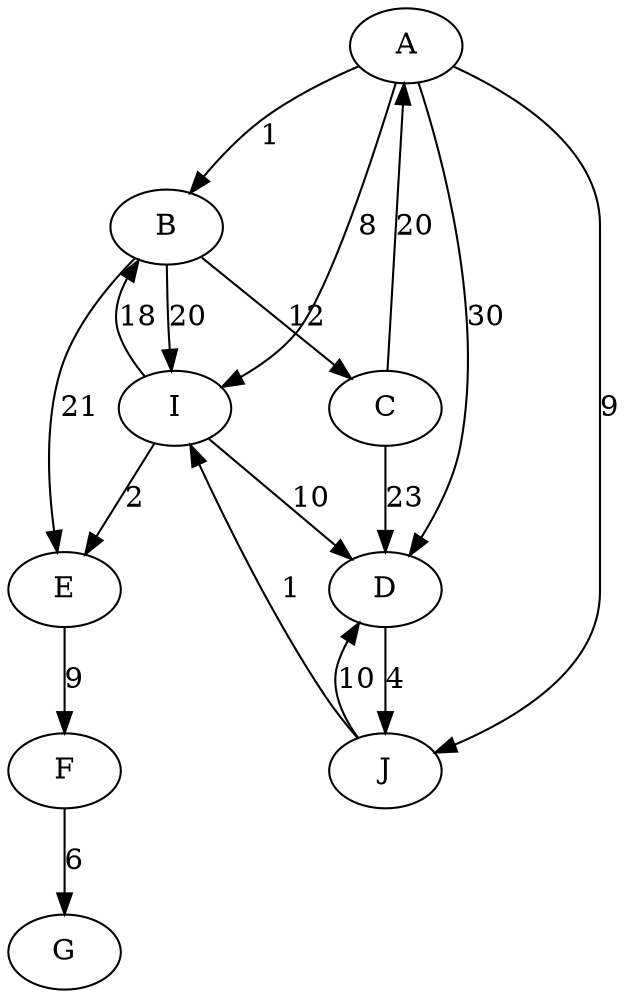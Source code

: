 digraph {
   A -> B[label="1"];
   A -> D[label="30"];
   A -> I[label="8"];
   A -> J[label="9"];
   B -> C[label="12"];
   B -> I[label="20"];
   B -> E[label="21"];
   C -> A[label="20"];
   C -> D[label="23"];
   D -> J[label="4"];
   E -> F[label="9"];
   F -> G[label="6"];
   I -> D[label="10"];
   I -> B[label="18"];
   I -> E[label="2"];
   J -> D[label="10"];
   J -> I[label="1"];
}
